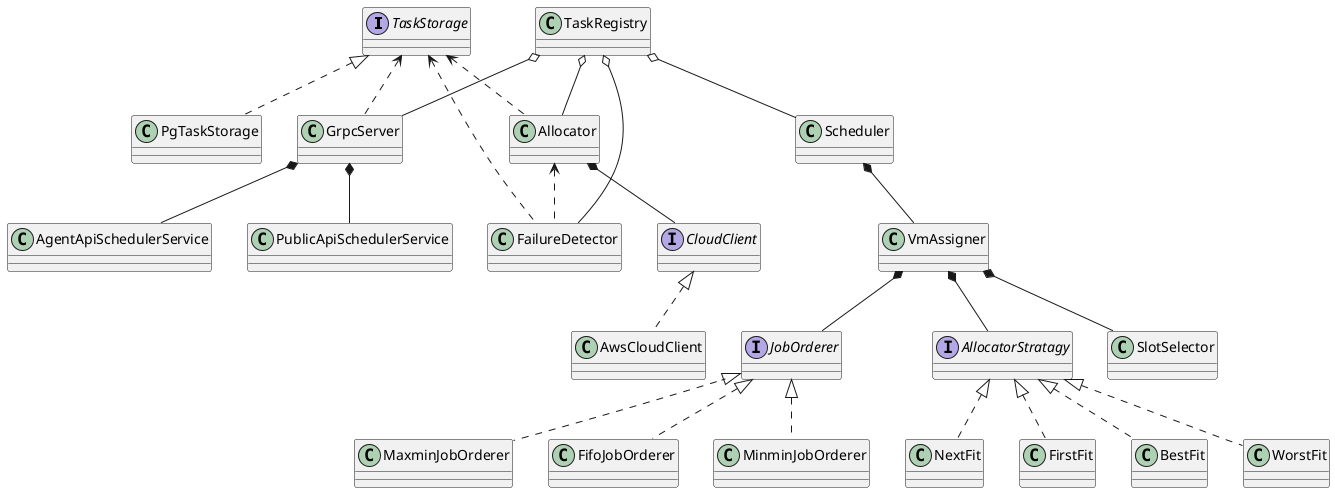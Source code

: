 @startuml

interface TaskStorage
class PgTaskStorage
TaskStorage <|.. PgTaskStorage

class Allocator
interface CloudClient
class AwsCloudClient

Allocator *-- CloudClient
CloudClient <|.. AwsCloudClient
TaskStorage <.. Allocator

class Scheduler
class VmAssigner
interface JobOrderer
class FifoJobOrderer
class MinminJobOrderer
class MaxminJobOrderer
interface AllocatorStratagy
class BestFit
class WorstFit
class NextFit
class FirstFit

Scheduler *-- VmAssigner
VmAssigner *-- JobOrderer
JobOrderer <|.. FifoJobOrderer
JobOrderer <|.. MinminJobOrderer
JobOrderer <|.. MaxminJobOrderer
VmAssigner *-- AllocatorStratagy
AllocatorStratagy <|.. BestFit
AllocatorStratagy <|.. WorstFit
AllocatorStratagy <|.. NextFit
AllocatorStratagy <|.. FirstFit
VmAssigner *-- SlotSelector

class FailureDetector
Allocator <.. FailureDetector
TaskStorage <.. FailureDetector

class GrpcServer
class AgentApiSchedulerService
class PublicApiSchedulerService
TaskStorage <.. GrpcServer
GrpcServer *-- AgentApiSchedulerService
GrpcServer *-- PublicApiSchedulerService

class TaskRegistry
TaskRegistry o-- Allocator
TaskRegistry o-- Scheduler
TaskRegistry o-- FailureDetector
TaskRegistry o-- GrpcServer

@enduml
